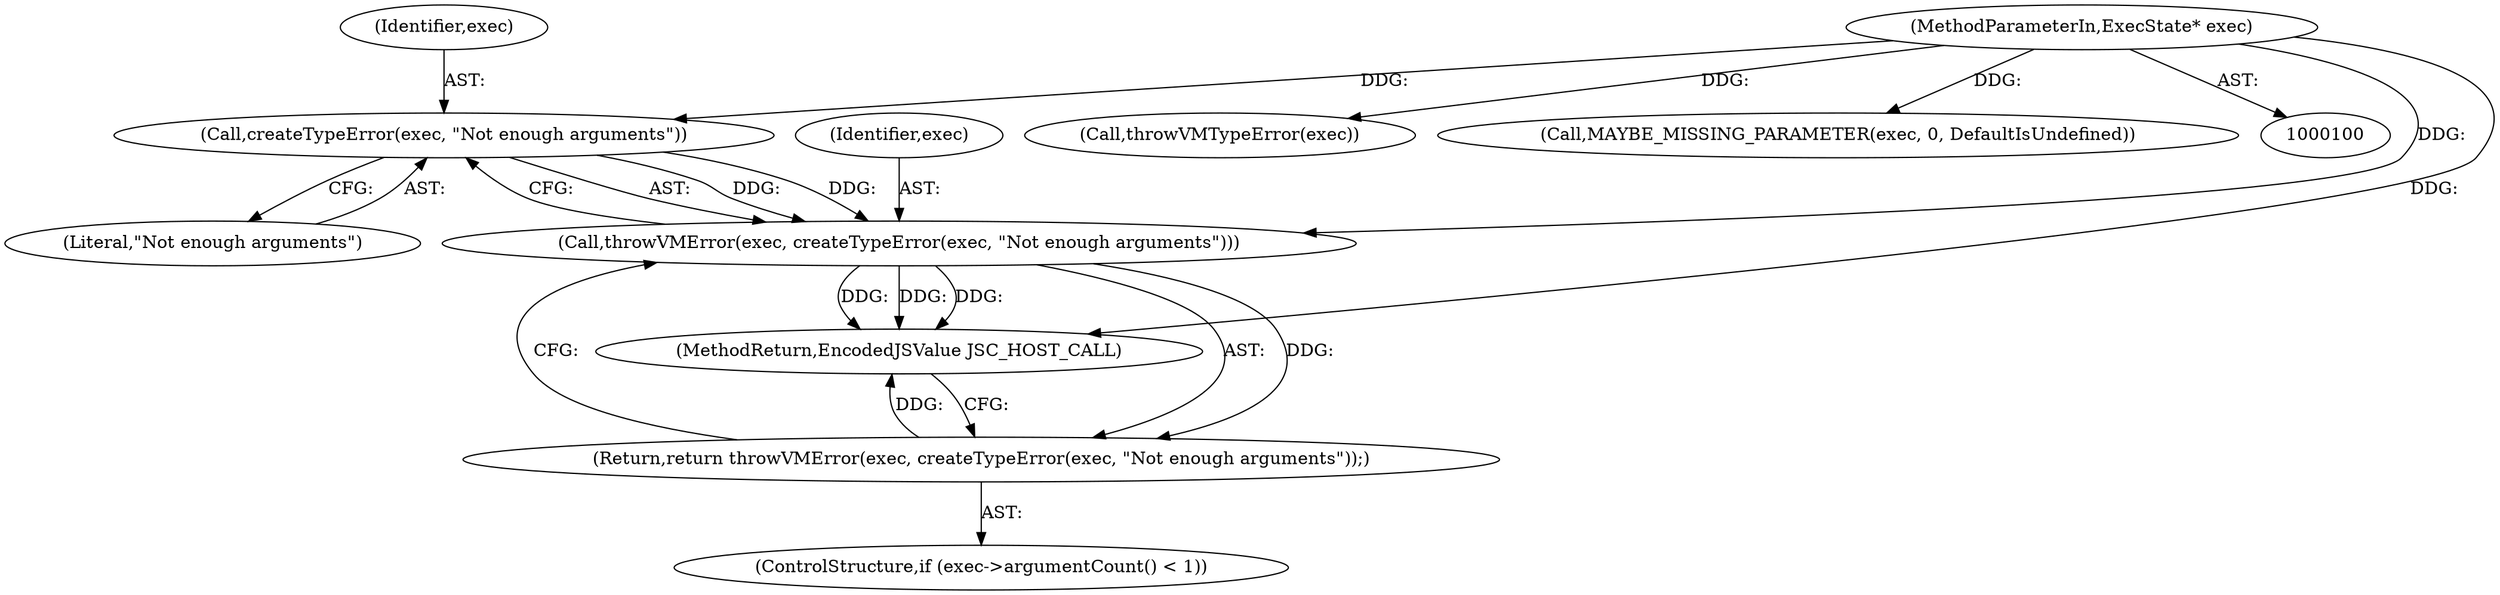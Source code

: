digraph "1_Chrome_b944f670bb7a8a919daac497a4ea0536c954c201_25@API" {
"1000134" [label="(Call,createTypeError(exec, \"Not enough arguments\"))"];
"1000101" [label="(MethodParameterIn,ExecState* exec)"];
"1000132" [label="(Call,throwVMError(exec, createTypeError(exec, \"Not enough arguments\")))"];
"1000131" [label="(Return,return throwVMError(exec, createTypeError(exec, \"Not enough arguments\"));)"];
"1000131" [label="(Return,return throwVMError(exec, createTypeError(exec, \"Not enough arguments\"));)"];
"1000153" [label="(MethodReturn,EncodedJSValue JSC_HOST_CALL)"];
"1000101" [label="(MethodParameterIn,ExecState* exec)"];
"1000113" [label="(Call,throwVMTypeError(exec))"];
"1000140" [label="(Call,MAYBE_MISSING_PARAMETER(exec, 0, DefaultIsUndefined))"];
"1000136" [label="(Literal,\"Not enough arguments\")"];
"1000132" [label="(Call,throwVMError(exec, createTypeError(exec, \"Not enough arguments\")))"];
"1000133" [label="(Identifier,exec)"];
"1000127" [label="(ControlStructure,if (exec->argumentCount() < 1))"];
"1000134" [label="(Call,createTypeError(exec, \"Not enough arguments\"))"];
"1000135" [label="(Identifier,exec)"];
"1000134" -> "1000132"  [label="AST: "];
"1000134" -> "1000136"  [label="CFG: "];
"1000135" -> "1000134"  [label="AST: "];
"1000136" -> "1000134"  [label="AST: "];
"1000132" -> "1000134"  [label="CFG: "];
"1000134" -> "1000132"  [label="DDG: "];
"1000134" -> "1000132"  [label="DDG: "];
"1000101" -> "1000134"  [label="DDG: "];
"1000101" -> "1000100"  [label="AST: "];
"1000101" -> "1000153"  [label="DDG: "];
"1000101" -> "1000113"  [label="DDG: "];
"1000101" -> "1000132"  [label="DDG: "];
"1000101" -> "1000140"  [label="DDG: "];
"1000132" -> "1000131"  [label="AST: "];
"1000133" -> "1000132"  [label="AST: "];
"1000131" -> "1000132"  [label="CFG: "];
"1000132" -> "1000153"  [label="DDG: "];
"1000132" -> "1000153"  [label="DDG: "];
"1000132" -> "1000153"  [label="DDG: "];
"1000132" -> "1000131"  [label="DDG: "];
"1000131" -> "1000127"  [label="AST: "];
"1000153" -> "1000131"  [label="CFG: "];
"1000131" -> "1000153"  [label="DDG: "];
}
